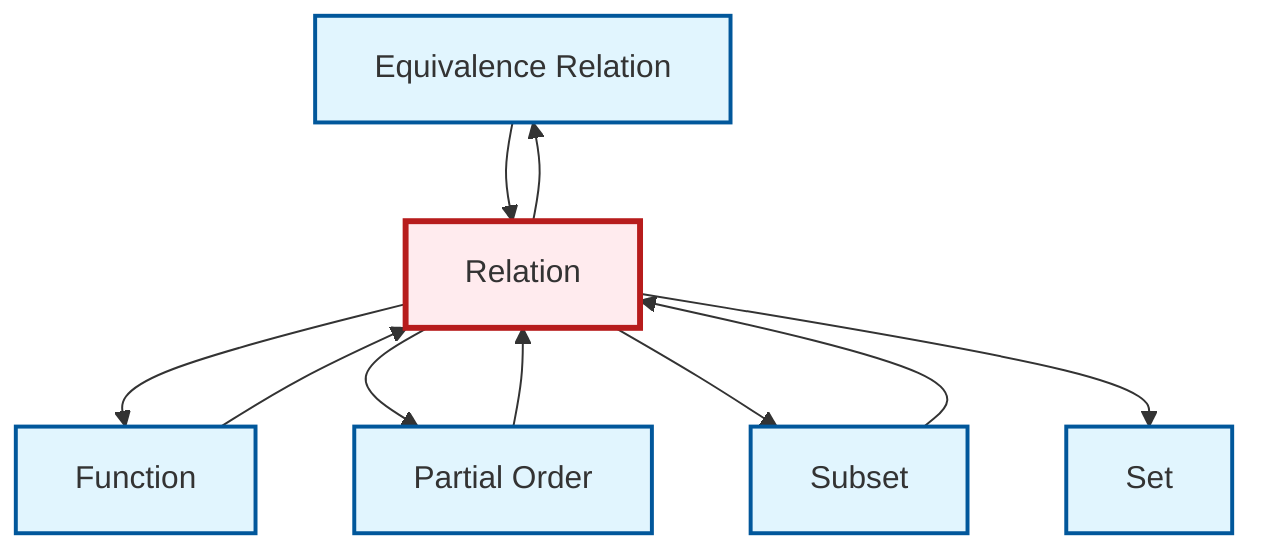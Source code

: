 graph TD
    classDef definition fill:#e1f5fe,stroke:#01579b,stroke-width:2px
    classDef theorem fill:#f3e5f5,stroke:#4a148c,stroke-width:2px
    classDef axiom fill:#fff3e0,stroke:#e65100,stroke-width:2px
    classDef example fill:#e8f5e9,stroke:#1b5e20,stroke-width:2px
    classDef current fill:#ffebee,stroke:#b71c1c,stroke-width:3px
    def-equivalence-relation["Equivalence Relation"]:::definition
    def-function["Function"]:::definition
    def-set["Set"]:::definition
    def-relation["Relation"]:::definition
    def-subset["Subset"]:::definition
    def-partial-order["Partial Order"]:::definition
    def-relation --> def-function
    def-relation --> def-equivalence-relation
    def-relation --> def-partial-order
    def-relation --> def-subset
    def-relation --> def-set
    def-equivalence-relation --> def-relation
    def-partial-order --> def-relation
    def-function --> def-relation
    def-subset --> def-relation
    class def-relation current